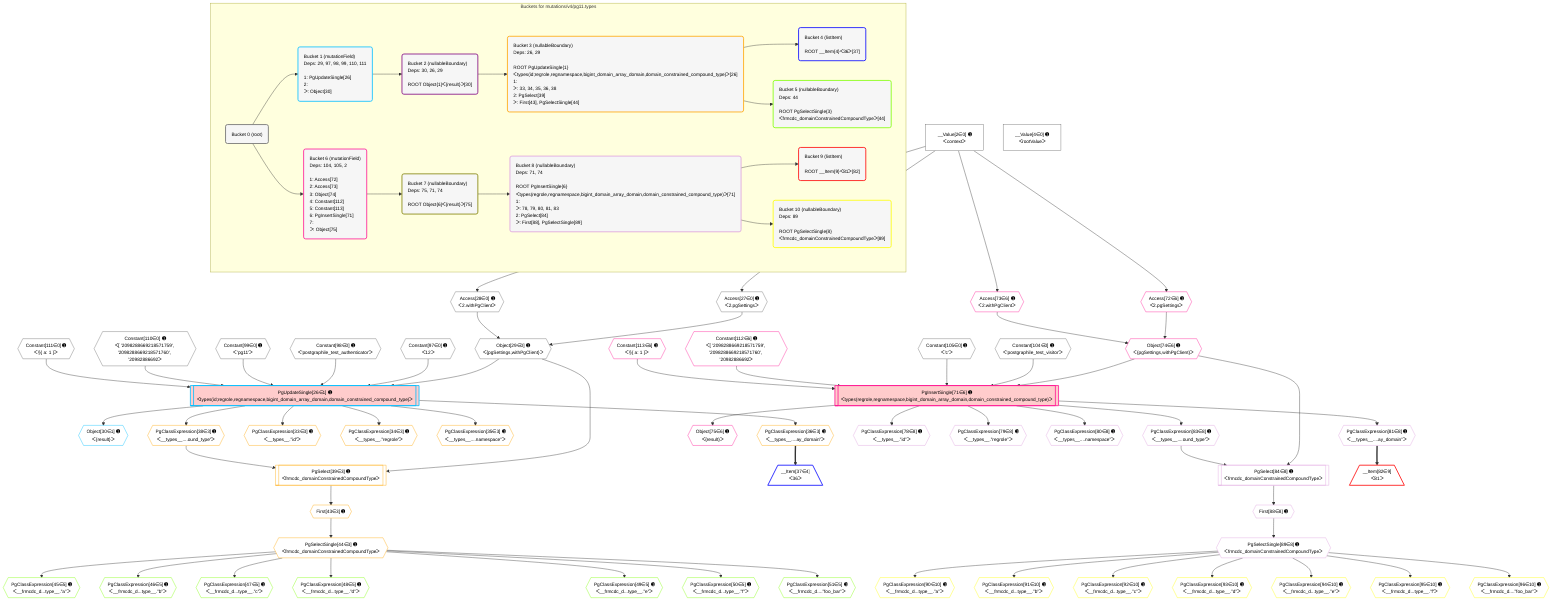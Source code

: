 %%{init: {'themeVariables': { 'fontSize': '12px'}}}%%
graph TD
    classDef path fill:#eee,stroke:#000,color:#000
    classDef plan fill:#fff,stroke-width:1px,color:#000
    classDef itemplan fill:#fff,stroke-width:2px,color:#000
    classDef unbatchedplan fill:#dff,stroke-width:1px,color:#000
    classDef sideeffectplan fill:#fcc,stroke-width:2px,color:#000
    classDef bucket fill:#f6f6f6,color:#000,stroke-width:2px,text-align:left


    %% plan dependencies
    Object29{{"Object[29∈0] ➊<br />ᐸ{pgSettings,withPgClient}ᐳ"}}:::plan
    Access27{{"Access[27∈0] ➊<br />ᐸ2.pgSettingsᐳ"}}:::plan
    Access28{{"Access[28∈0] ➊<br />ᐸ2.withPgClientᐳ"}}:::plan
    Access27 & Access28 --> Object29
    __Value2["__Value[2∈0] ➊<br />ᐸcontextᐳ"]:::plan
    __Value2 --> Access27
    __Value2 --> Access28
    __Value4["__Value[4∈0] ➊<br />ᐸrootValueᐳ"]:::plan
    Constant97{{"Constant[97∈0] ➊<br />ᐸ12ᐳ"}}:::plan
    Constant98{{"Constant[98∈0] ➊<br />ᐸ'postgraphile_test_authenticator'ᐳ"}}:::plan
    Constant99{{"Constant[99∈0] ➊<br />ᐸ'pg11'ᐳ"}}:::plan
    Constant104{{"Constant[104∈0] ➊<br />ᐸ'postgraphile_test_visitor'ᐳ"}}:::plan
    Constant105{{"Constant[105∈0] ➊<br />ᐸ'c'ᐳ"}}:::plan
    Constant110{{"Constant[110∈0] ➊<br />ᐸ[ '2098288669218571759', '2098288669218571760', '20982886692ᐳ"}}:::plan
    Constant111{{"Constant[111∈0] ➊<br />ᐸ§{ a: 1 }ᐳ"}}:::plan
    PgUpdateSingle26[["PgUpdateSingle[26∈1] ➊<br />ᐸtypes(id;regrole,regnamespace,bigint_domain_array_domain,domain_constrained_compound_type)ᐳ"]]:::sideeffectplan
    Object29 & Constant97 & Constant98 & Constant99 & Constant110 & Constant111 --> PgUpdateSingle26
    Object30{{"Object[30∈1] ➊<br />ᐸ{result}ᐳ"}}:::plan
    PgUpdateSingle26 --> Object30
    PgSelect39[["PgSelect[39∈3] ➊<br />ᐸfrmcdc_domainConstrainedCompoundTypeᐳ"]]:::plan
    PgClassExpression38{{"PgClassExpression[38∈3] ➊<br />ᐸ__types__....ound_type”ᐳ"}}:::plan
    Object29 & PgClassExpression38 --> PgSelect39
    PgClassExpression33{{"PgClassExpression[33∈3] ➊<br />ᐸ__types__.”id”ᐳ"}}:::plan
    PgUpdateSingle26 --> PgClassExpression33
    PgClassExpression34{{"PgClassExpression[34∈3] ➊<br />ᐸ__types__.”regrole”ᐳ"}}:::plan
    PgUpdateSingle26 --> PgClassExpression34
    PgClassExpression35{{"PgClassExpression[35∈3] ➊<br />ᐸ__types__....namespace”ᐳ"}}:::plan
    PgUpdateSingle26 --> PgClassExpression35
    PgClassExpression36{{"PgClassExpression[36∈3] ➊<br />ᐸ__types__....ay_domain”ᐳ"}}:::plan
    PgUpdateSingle26 --> PgClassExpression36
    PgUpdateSingle26 --> PgClassExpression38
    First43{{"First[43∈3] ➊"}}:::plan
    PgSelect39 --> First43
    PgSelectSingle44{{"PgSelectSingle[44∈3] ➊<br />ᐸfrmcdc_domainConstrainedCompoundTypeᐳ"}}:::plan
    First43 --> PgSelectSingle44
    __Item37[/"__Item[37∈4]<br />ᐸ36ᐳ"\]:::itemplan
    PgClassExpression36 ==> __Item37
    PgClassExpression45{{"PgClassExpression[45∈5] ➊<br />ᐸ__frmcdc_d...type__.”a”ᐳ"}}:::plan
    PgSelectSingle44 --> PgClassExpression45
    PgClassExpression46{{"PgClassExpression[46∈5] ➊<br />ᐸ__frmcdc_d...type__.”b”ᐳ"}}:::plan
    PgSelectSingle44 --> PgClassExpression46
    PgClassExpression47{{"PgClassExpression[47∈5] ➊<br />ᐸ__frmcdc_d...type__.”c”ᐳ"}}:::plan
    PgSelectSingle44 --> PgClassExpression47
    PgClassExpression48{{"PgClassExpression[48∈5] ➊<br />ᐸ__frmcdc_d...type__.”d”ᐳ"}}:::plan
    PgSelectSingle44 --> PgClassExpression48
    PgClassExpression49{{"PgClassExpression[49∈5] ➊<br />ᐸ__frmcdc_d...type__.”e”ᐳ"}}:::plan
    PgSelectSingle44 --> PgClassExpression49
    PgClassExpression50{{"PgClassExpression[50∈5] ➊<br />ᐸ__frmcdc_d...type__.”f”ᐳ"}}:::plan
    PgSelectSingle44 --> PgClassExpression50
    PgClassExpression51{{"PgClassExpression[51∈5] ➊<br />ᐸ__frmcdc_d....”foo_bar”ᐳ"}}:::plan
    PgSelectSingle44 --> PgClassExpression51
    PgInsertSingle71[["PgInsertSingle[71∈6] ➊<br />ᐸtypes(regrole,regnamespace,bigint_domain_array_domain,domain_constrained_compound_type)ᐳ"]]:::sideeffectplan
    Object74{{"Object[74∈6] ➊<br />ᐸ{pgSettings,withPgClient}ᐳ"}}:::plan
    Constant112{{"Constant[112∈6] ➊<br />ᐸ[ '2098288669218571759', '2098288669218571760', '20982886692ᐳ"}}:::plan
    Constant113{{"Constant[113∈6] ➊<br />ᐸ§{ a: 1 }ᐳ"}}:::plan
    Object74 & Constant104 & Constant105 & Constant112 & Constant113 --> PgInsertSingle71
    Access72{{"Access[72∈6] ➊<br />ᐸ2.pgSettingsᐳ"}}:::plan
    Access73{{"Access[73∈6] ➊<br />ᐸ2.withPgClientᐳ"}}:::plan
    Access72 & Access73 --> Object74
    __Value2 --> Access72
    __Value2 --> Access73
    Object75{{"Object[75∈6] ➊<br />ᐸ{result}ᐳ"}}:::plan
    PgInsertSingle71 --> Object75
    PgSelect84[["PgSelect[84∈8] ➊<br />ᐸfrmcdc_domainConstrainedCompoundTypeᐳ"]]:::plan
    PgClassExpression83{{"PgClassExpression[83∈8] ➊<br />ᐸ__types__....ound_type”ᐳ"}}:::plan
    Object74 & PgClassExpression83 --> PgSelect84
    PgClassExpression78{{"PgClassExpression[78∈8] ➊<br />ᐸ__types__.”id”ᐳ"}}:::plan
    PgInsertSingle71 --> PgClassExpression78
    PgClassExpression79{{"PgClassExpression[79∈8] ➊<br />ᐸ__types__.”regrole”ᐳ"}}:::plan
    PgInsertSingle71 --> PgClassExpression79
    PgClassExpression80{{"PgClassExpression[80∈8] ➊<br />ᐸ__types__....namespace”ᐳ"}}:::plan
    PgInsertSingle71 --> PgClassExpression80
    PgClassExpression81{{"PgClassExpression[81∈8] ➊<br />ᐸ__types__....ay_domain”ᐳ"}}:::plan
    PgInsertSingle71 --> PgClassExpression81
    PgInsertSingle71 --> PgClassExpression83
    First88{{"First[88∈8] ➊"}}:::plan
    PgSelect84 --> First88
    PgSelectSingle89{{"PgSelectSingle[89∈8] ➊<br />ᐸfrmcdc_domainConstrainedCompoundTypeᐳ"}}:::plan
    First88 --> PgSelectSingle89
    __Item82[/"__Item[82∈9]<br />ᐸ81ᐳ"\]:::itemplan
    PgClassExpression81 ==> __Item82
    PgClassExpression90{{"PgClassExpression[90∈10] ➊<br />ᐸ__frmcdc_d...type__.”a”ᐳ"}}:::plan
    PgSelectSingle89 --> PgClassExpression90
    PgClassExpression91{{"PgClassExpression[91∈10] ➊<br />ᐸ__frmcdc_d...type__.”b”ᐳ"}}:::plan
    PgSelectSingle89 --> PgClassExpression91
    PgClassExpression92{{"PgClassExpression[92∈10] ➊<br />ᐸ__frmcdc_d...type__.”c”ᐳ"}}:::plan
    PgSelectSingle89 --> PgClassExpression92
    PgClassExpression93{{"PgClassExpression[93∈10] ➊<br />ᐸ__frmcdc_d...type__.”d”ᐳ"}}:::plan
    PgSelectSingle89 --> PgClassExpression93
    PgClassExpression94{{"PgClassExpression[94∈10] ➊<br />ᐸ__frmcdc_d...type__.”e”ᐳ"}}:::plan
    PgSelectSingle89 --> PgClassExpression94
    PgClassExpression95{{"PgClassExpression[95∈10] ➊<br />ᐸ__frmcdc_d...type__.”f”ᐳ"}}:::plan
    PgSelectSingle89 --> PgClassExpression95
    PgClassExpression96{{"PgClassExpression[96∈10] ➊<br />ᐸ__frmcdc_d....”foo_bar”ᐳ"}}:::plan
    PgSelectSingle89 --> PgClassExpression96

    %% define steps

    subgraph "Buckets for mutations/v4/pg11.types"
    Bucket0("Bucket 0 (root)"):::bucket
    classDef bucket0 stroke:#696969
    class Bucket0,__Value2,__Value4,Access27,Access28,Object29,Constant97,Constant98,Constant99,Constant104,Constant105,Constant110,Constant111 bucket0
    Bucket1("Bucket 1 (mutationField)<br />Deps: 29, 97, 98, 99, 110, 111<br /><br />1: PgUpdateSingle[26]<br />2: <br />ᐳ: Object[30]"):::bucket
    classDef bucket1 stroke:#00bfff
    class Bucket1,PgUpdateSingle26,Object30 bucket1
    Bucket2("Bucket 2 (nullableBoundary)<br />Deps: 30, 26, 29<br /><br />ROOT Object{1}ᐸ{result}ᐳ[30]"):::bucket
    classDef bucket2 stroke:#7f007f
    class Bucket2 bucket2
    Bucket3("Bucket 3 (nullableBoundary)<br />Deps: 26, 29<br /><br />ROOT PgUpdateSingle{1}ᐸtypes(id;regrole,regnamespace,bigint_domain_array_domain,domain_constrained_compound_type)ᐳ[26]<br />1: <br />ᐳ: 33, 34, 35, 36, 38<br />2: PgSelect[39]<br />ᐳ: First[43], PgSelectSingle[44]"):::bucket
    classDef bucket3 stroke:#ffa500
    class Bucket3,PgClassExpression33,PgClassExpression34,PgClassExpression35,PgClassExpression36,PgClassExpression38,PgSelect39,First43,PgSelectSingle44 bucket3
    Bucket4("Bucket 4 (listItem)<br /><br />ROOT __Item{4}ᐸ36ᐳ[37]"):::bucket
    classDef bucket4 stroke:#0000ff
    class Bucket4,__Item37 bucket4
    Bucket5("Bucket 5 (nullableBoundary)<br />Deps: 44<br /><br />ROOT PgSelectSingle{3}ᐸfrmcdc_domainConstrainedCompoundTypeᐳ[44]"):::bucket
    classDef bucket5 stroke:#7fff00
    class Bucket5,PgClassExpression45,PgClassExpression46,PgClassExpression47,PgClassExpression48,PgClassExpression49,PgClassExpression50,PgClassExpression51 bucket5
    Bucket6("Bucket 6 (mutationField)<br />Deps: 104, 105, 2<br /><br />1: Access[72]<br />2: Access[73]<br />3: Object[74]<br />4: Constant[112]<br />5: Constant[113]<br />6: PgInsertSingle[71]<br />7: <br />ᐳ: Object[75]"):::bucket
    classDef bucket6 stroke:#ff1493
    class Bucket6,PgInsertSingle71,Access72,Access73,Object74,Object75,Constant112,Constant113 bucket6
    Bucket7("Bucket 7 (nullableBoundary)<br />Deps: 75, 71, 74<br /><br />ROOT Object{6}ᐸ{result}ᐳ[75]"):::bucket
    classDef bucket7 stroke:#808000
    class Bucket7 bucket7
    Bucket8("Bucket 8 (nullableBoundary)<br />Deps: 71, 74<br /><br />ROOT PgInsertSingle{6}ᐸtypes(regrole,regnamespace,bigint_domain_array_domain,domain_constrained_compound_type)ᐳ[71]<br />1: <br />ᐳ: 78, 79, 80, 81, 83<br />2: PgSelect[84]<br />ᐳ: First[88], PgSelectSingle[89]"):::bucket
    classDef bucket8 stroke:#dda0dd
    class Bucket8,PgClassExpression78,PgClassExpression79,PgClassExpression80,PgClassExpression81,PgClassExpression83,PgSelect84,First88,PgSelectSingle89 bucket8
    Bucket9("Bucket 9 (listItem)<br /><br />ROOT __Item{9}ᐸ81ᐳ[82]"):::bucket
    classDef bucket9 stroke:#ff0000
    class Bucket9,__Item82 bucket9
    Bucket10("Bucket 10 (nullableBoundary)<br />Deps: 89<br /><br />ROOT PgSelectSingle{8}ᐸfrmcdc_domainConstrainedCompoundTypeᐳ[89]"):::bucket
    classDef bucket10 stroke:#ffff00
    class Bucket10,PgClassExpression90,PgClassExpression91,PgClassExpression92,PgClassExpression93,PgClassExpression94,PgClassExpression95,PgClassExpression96 bucket10
    Bucket0 --> Bucket1 & Bucket6
    Bucket1 --> Bucket2
    Bucket2 --> Bucket3
    Bucket3 --> Bucket4 & Bucket5
    Bucket6 --> Bucket7
    Bucket7 --> Bucket8
    Bucket8 --> Bucket9 & Bucket10
    end